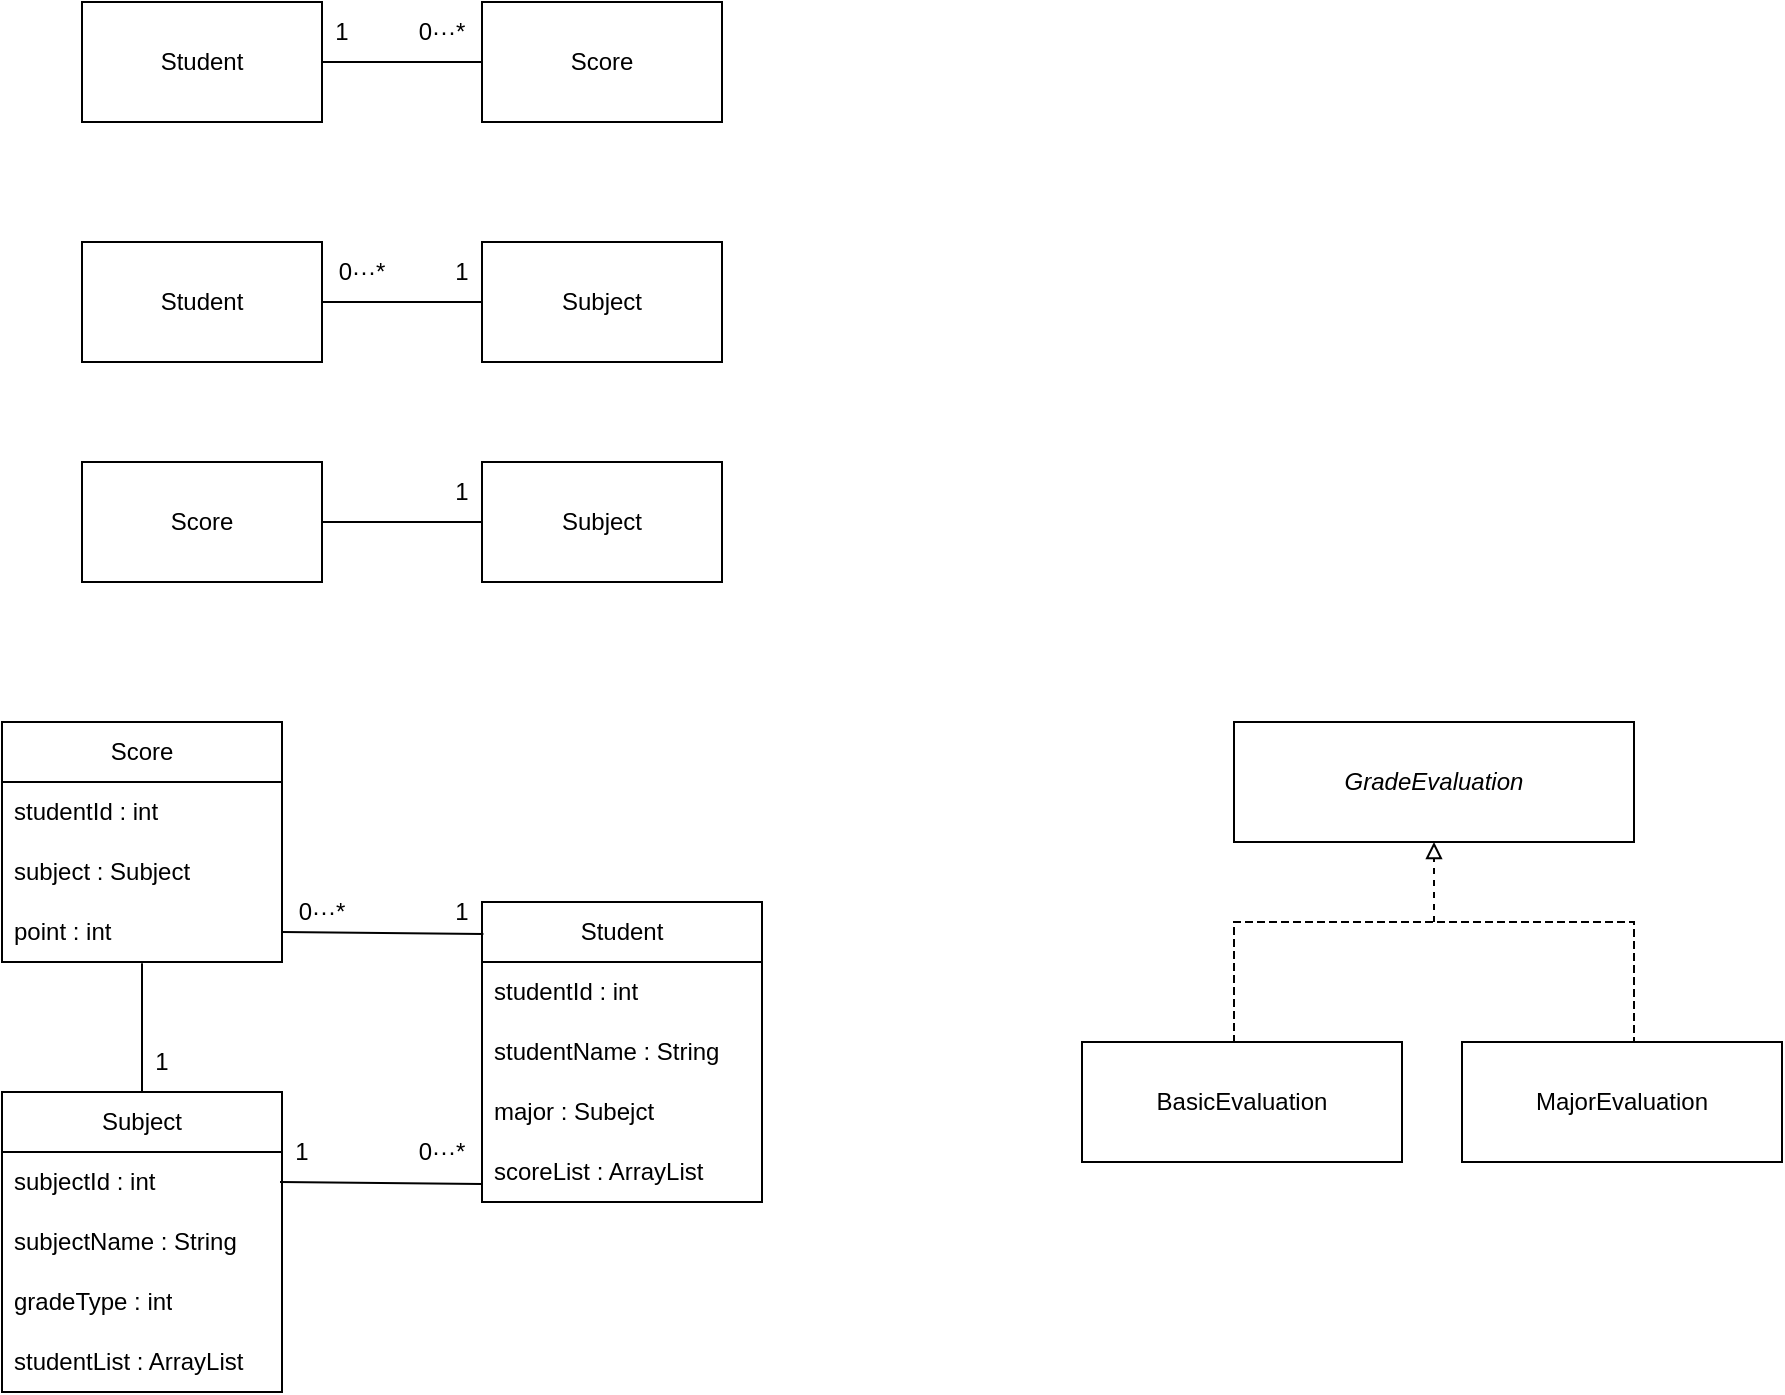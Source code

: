 <mxfile version="22.0.2" type="device">
  <diagram name="페이지-1" id="oSywV1cjLTcT5Pn4wSua">
    <mxGraphModel dx="1100" dy="809" grid="1" gridSize="10" guides="1" tooltips="1" connect="1" arrows="1" fold="1" page="1" pageScale="1" pageWidth="827" pageHeight="1169" math="0" shadow="0">
      <root>
        <mxCell id="0" />
        <mxCell id="1" parent="0" />
        <mxCell id="YqX5ff6sxmqHrNB1nF9U-1" value="Score" style="rounded=0;whiteSpace=wrap;html=1;" vertex="1" parent="1">
          <mxGeometry x="280" y="40" width="120" height="60" as="geometry" />
        </mxCell>
        <mxCell id="YqX5ff6sxmqHrNB1nF9U-2" value="Student" style="rounded=0;whiteSpace=wrap;html=1;" vertex="1" parent="1">
          <mxGeometry x="80" y="40" width="120" height="60" as="geometry" />
        </mxCell>
        <mxCell id="YqX5ff6sxmqHrNB1nF9U-3" value="" style="endArrow=none;html=1;rounded=0;exitX=1;exitY=0.5;exitDx=0;exitDy=0;entryX=0;entryY=0.5;entryDx=0;entryDy=0;" edge="1" parent="1" source="YqX5ff6sxmqHrNB1nF9U-2" target="YqX5ff6sxmqHrNB1nF9U-1">
          <mxGeometry width="50" height="50" relative="1" as="geometry">
            <mxPoint x="350" y="320" as="sourcePoint" />
            <mxPoint x="400" y="270" as="targetPoint" />
          </mxGeometry>
        </mxCell>
        <mxCell id="YqX5ff6sxmqHrNB1nF9U-4" value="1" style="text;html=1;strokeColor=none;fillColor=none;align=center;verticalAlign=middle;whiteSpace=wrap;rounded=0;" vertex="1" parent="1">
          <mxGeometry x="200" y="40" width="20" height="30" as="geometry" />
        </mxCell>
        <mxCell id="YqX5ff6sxmqHrNB1nF9U-5" value="0···*" style="text;html=1;strokeColor=none;fillColor=none;align=center;verticalAlign=middle;whiteSpace=wrap;rounded=0;" vertex="1" parent="1">
          <mxGeometry x="240" y="40" width="40" height="30" as="geometry" />
        </mxCell>
        <mxCell id="YqX5ff6sxmqHrNB1nF9U-6" value="Subject" style="rounded=0;whiteSpace=wrap;html=1;" vertex="1" parent="1">
          <mxGeometry x="280" y="160" width="120" height="60" as="geometry" />
        </mxCell>
        <mxCell id="YqX5ff6sxmqHrNB1nF9U-7" value="Student" style="rounded=0;whiteSpace=wrap;html=1;" vertex="1" parent="1">
          <mxGeometry x="80" y="160" width="120" height="60" as="geometry" />
        </mxCell>
        <mxCell id="YqX5ff6sxmqHrNB1nF9U-8" value="" style="endArrow=none;html=1;rounded=0;exitX=1;exitY=0.5;exitDx=0;exitDy=0;entryX=0;entryY=0.5;entryDx=0;entryDy=0;" edge="1" parent="1" source="YqX5ff6sxmqHrNB1nF9U-7" target="YqX5ff6sxmqHrNB1nF9U-6">
          <mxGeometry width="50" height="50" relative="1" as="geometry">
            <mxPoint x="350" y="440" as="sourcePoint" />
            <mxPoint x="400" y="390" as="targetPoint" />
          </mxGeometry>
        </mxCell>
        <mxCell id="YqX5ff6sxmqHrNB1nF9U-12" value="0···*" style="text;html=1;strokeColor=none;fillColor=none;align=center;verticalAlign=middle;whiteSpace=wrap;rounded=0;" vertex="1" parent="1">
          <mxGeometry x="200" y="160" width="40" height="30" as="geometry" />
        </mxCell>
        <mxCell id="YqX5ff6sxmqHrNB1nF9U-13" value="1" style="text;html=1;strokeColor=none;fillColor=none;align=center;verticalAlign=middle;whiteSpace=wrap;rounded=0;" vertex="1" parent="1">
          <mxGeometry x="260" y="160" width="20" height="30" as="geometry" />
        </mxCell>
        <mxCell id="YqX5ff6sxmqHrNB1nF9U-14" value="Subject" style="rounded=0;whiteSpace=wrap;html=1;" vertex="1" parent="1">
          <mxGeometry x="280" y="270" width="120" height="60" as="geometry" />
        </mxCell>
        <mxCell id="YqX5ff6sxmqHrNB1nF9U-15" value="Score" style="rounded=0;whiteSpace=wrap;html=1;" vertex="1" parent="1">
          <mxGeometry x="80" y="270" width="120" height="60" as="geometry" />
        </mxCell>
        <mxCell id="YqX5ff6sxmqHrNB1nF9U-16" value="" style="endArrow=none;html=1;rounded=0;exitX=1;exitY=0.5;exitDx=0;exitDy=0;entryX=0;entryY=0.5;entryDx=0;entryDy=0;" edge="1" parent="1" source="YqX5ff6sxmqHrNB1nF9U-15" target="YqX5ff6sxmqHrNB1nF9U-14">
          <mxGeometry width="50" height="50" relative="1" as="geometry">
            <mxPoint x="350" y="550" as="sourcePoint" />
            <mxPoint x="400" y="500" as="targetPoint" />
          </mxGeometry>
        </mxCell>
        <mxCell id="YqX5ff6sxmqHrNB1nF9U-18" value="1" style="text;html=1;strokeColor=none;fillColor=none;align=center;verticalAlign=middle;whiteSpace=wrap;rounded=0;" vertex="1" parent="1">
          <mxGeometry x="260" y="270" width="20" height="30" as="geometry" />
        </mxCell>
        <mxCell id="YqX5ff6sxmqHrNB1nF9U-20" value="Score" style="swimlane;fontStyle=0;childLayout=stackLayout;horizontal=1;startSize=30;horizontalStack=0;resizeParent=1;resizeParentMax=0;resizeLast=0;collapsible=1;marginBottom=0;whiteSpace=wrap;html=1;" vertex="1" parent="1">
          <mxGeometry x="40" y="400" width="140" height="120" as="geometry" />
        </mxCell>
        <mxCell id="YqX5ff6sxmqHrNB1nF9U-21" value="studentId : int" style="text;strokeColor=none;fillColor=none;align=left;verticalAlign=middle;spacingLeft=4;spacingRight=4;overflow=hidden;points=[[0,0.5],[1,0.5]];portConstraint=eastwest;rotatable=0;whiteSpace=wrap;html=1;" vertex="1" parent="YqX5ff6sxmqHrNB1nF9U-20">
          <mxGeometry y="30" width="140" height="30" as="geometry" />
        </mxCell>
        <mxCell id="YqX5ff6sxmqHrNB1nF9U-22" value="subject : Subject" style="text;strokeColor=none;fillColor=none;align=left;verticalAlign=middle;spacingLeft=4;spacingRight=4;overflow=hidden;points=[[0,0.5],[1,0.5]];portConstraint=eastwest;rotatable=0;whiteSpace=wrap;html=1;" vertex="1" parent="YqX5ff6sxmqHrNB1nF9U-20">
          <mxGeometry y="60" width="140" height="30" as="geometry" />
        </mxCell>
        <mxCell id="YqX5ff6sxmqHrNB1nF9U-23" value="point : int" style="text;strokeColor=none;fillColor=none;align=left;verticalAlign=middle;spacingLeft=4;spacingRight=4;overflow=hidden;points=[[0,0.5],[1,0.5]];portConstraint=eastwest;rotatable=0;whiteSpace=wrap;html=1;" vertex="1" parent="YqX5ff6sxmqHrNB1nF9U-20">
          <mxGeometry y="90" width="140" height="30" as="geometry" />
        </mxCell>
        <mxCell id="YqX5ff6sxmqHrNB1nF9U-24" value="Subject" style="swimlane;fontStyle=0;childLayout=stackLayout;horizontal=1;startSize=30;horizontalStack=0;resizeParent=1;resizeParentMax=0;resizeLast=0;collapsible=1;marginBottom=0;whiteSpace=wrap;html=1;" vertex="1" parent="1">
          <mxGeometry x="40" y="585" width="140" height="150" as="geometry" />
        </mxCell>
        <mxCell id="YqX5ff6sxmqHrNB1nF9U-25" value="subjectId : int" style="text;strokeColor=none;fillColor=none;align=left;verticalAlign=middle;spacingLeft=4;spacingRight=4;overflow=hidden;points=[[0,0.5],[1,0.5]];portConstraint=eastwest;rotatable=0;whiteSpace=wrap;html=1;" vertex="1" parent="YqX5ff6sxmqHrNB1nF9U-24">
          <mxGeometry y="30" width="140" height="30" as="geometry" />
        </mxCell>
        <mxCell id="YqX5ff6sxmqHrNB1nF9U-26" value="subjectName : String" style="text;strokeColor=none;fillColor=none;align=left;verticalAlign=middle;spacingLeft=4;spacingRight=4;overflow=hidden;points=[[0,0.5],[1,0.5]];portConstraint=eastwest;rotatable=0;whiteSpace=wrap;html=1;" vertex="1" parent="YqX5ff6sxmqHrNB1nF9U-24">
          <mxGeometry y="60" width="140" height="30" as="geometry" />
        </mxCell>
        <mxCell id="YqX5ff6sxmqHrNB1nF9U-27" value="gradeType : int" style="text;strokeColor=none;fillColor=none;align=left;verticalAlign=middle;spacingLeft=4;spacingRight=4;overflow=hidden;points=[[0,0.5],[1,0.5]];portConstraint=eastwest;rotatable=0;whiteSpace=wrap;html=1;" vertex="1" parent="YqX5ff6sxmqHrNB1nF9U-24">
          <mxGeometry y="90" width="140" height="30" as="geometry" />
        </mxCell>
        <mxCell id="YqX5ff6sxmqHrNB1nF9U-28" value="studentList : ArrayList" style="text;strokeColor=none;fillColor=none;align=left;verticalAlign=middle;spacingLeft=4;spacingRight=4;overflow=hidden;points=[[0,0.5],[1,0.5]];portConstraint=eastwest;rotatable=0;whiteSpace=wrap;html=1;" vertex="1" parent="YqX5ff6sxmqHrNB1nF9U-24">
          <mxGeometry y="120" width="140" height="30" as="geometry" />
        </mxCell>
        <mxCell id="YqX5ff6sxmqHrNB1nF9U-29" value="" style="endArrow=none;html=1;rounded=0;exitX=0.5;exitY=0;exitDx=0;exitDy=0;entryX=0.5;entryY=1.022;entryDx=0;entryDy=0;entryPerimeter=0;" edge="1" parent="1" source="YqX5ff6sxmqHrNB1nF9U-24" target="YqX5ff6sxmqHrNB1nF9U-23">
          <mxGeometry width="50" height="50" relative="1" as="geometry">
            <mxPoint x="390" y="440" as="sourcePoint" />
            <mxPoint x="110" y="530" as="targetPoint" />
          </mxGeometry>
        </mxCell>
        <mxCell id="YqX5ff6sxmqHrNB1nF9U-30" value="1" style="text;html=1;strokeColor=none;fillColor=none;align=center;verticalAlign=middle;whiteSpace=wrap;rounded=0;" vertex="1" parent="1">
          <mxGeometry x="110" y="554.5" width="20" height="30" as="geometry" />
        </mxCell>
        <mxCell id="YqX5ff6sxmqHrNB1nF9U-31" value="Student" style="swimlane;fontStyle=0;childLayout=stackLayout;horizontal=1;startSize=30;horizontalStack=0;resizeParent=1;resizeParentMax=0;resizeLast=0;collapsible=1;marginBottom=0;whiteSpace=wrap;html=1;" vertex="1" parent="1">
          <mxGeometry x="280" y="490" width="140" height="150" as="geometry" />
        </mxCell>
        <mxCell id="YqX5ff6sxmqHrNB1nF9U-32" value="studentId : int" style="text;strokeColor=none;fillColor=none;align=left;verticalAlign=middle;spacingLeft=4;spacingRight=4;overflow=hidden;points=[[0,0.5],[1,0.5]];portConstraint=eastwest;rotatable=0;whiteSpace=wrap;html=1;" vertex="1" parent="YqX5ff6sxmqHrNB1nF9U-31">
          <mxGeometry y="30" width="140" height="30" as="geometry" />
        </mxCell>
        <mxCell id="YqX5ff6sxmqHrNB1nF9U-33" value="studentName : String" style="text;strokeColor=none;fillColor=none;align=left;verticalAlign=middle;spacingLeft=4;spacingRight=4;overflow=hidden;points=[[0,0.5],[1,0.5]];portConstraint=eastwest;rotatable=0;whiteSpace=wrap;html=1;" vertex="1" parent="YqX5ff6sxmqHrNB1nF9U-31">
          <mxGeometry y="60" width="140" height="30" as="geometry" />
        </mxCell>
        <mxCell id="YqX5ff6sxmqHrNB1nF9U-34" value="major : Subejct" style="text;strokeColor=none;fillColor=none;align=left;verticalAlign=middle;spacingLeft=4;spacingRight=4;overflow=hidden;points=[[0,0.5],[1,0.5]];portConstraint=eastwest;rotatable=0;whiteSpace=wrap;html=1;" vertex="1" parent="YqX5ff6sxmqHrNB1nF9U-31">
          <mxGeometry y="90" width="140" height="30" as="geometry" />
        </mxCell>
        <mxCell id="YqX5ff6sxmqHrNB1nF9U-35" value="scoreList : ArrayList" style="text;strokeColor=none;fillColor=none;align=left;verticalAlign=middle;spacingLeft=4;spacingRight=4;overflow=hidden;points=[[0,0.5],[1,0.5]];portConstraint=eastwest;rotatable=0;whiteSpace=wrap;html=1;" vertex="1" parent="YqX5ff6sxmqHrNB1nF9U-31">
          <mxGeometry y="120" width="140" height="30" as="geometry" />
        </mxCell>
        <mxCell id="YqX5ff6sxmqHrNB1nF9U-36" value="" style="endArrow=none;html=1;rounded=0;exitX=1;exitY=0.5;exitDx=0;exitDy=0;entryX=0.005;entryY=0.107;entryDx=0;entryDy=0;entryPerimeter=0;" edge="1" parent="1" source="YqX5ff6sxmqHrNB1nF9U-23" target="YqX5ff6sxmqHrNB1nF9U-31">
          <mxGeometry width="50" height="50" relative="1" as="geometry">
            <mxPoint x="184" y="499" as="sourcePoint" />
            <mxPoint x="280" y="500" as="targetPoint" />
          </mxGeometry>
        </mxCell>
        <mxCell id="YqX5ff6sxmqHrNB1nF9U-37" value="" style="endArrow=none;html=1;rounded=0;exitX=1;exitY=0.5;exitDx=0;exitDy=0;entryX=0.005;entryY=0.107;entryDx=0;entryDy=0;entryPerimeter=0;" edge="1" parent="1">
          <mxGeometry width="50" height="50" relative="1" as="geometry">
            <mxPoint x="179" y="630" as="sourcePoint" />
            <mxPoint x="280" y="631" as="targetPoint" />
          </mxGeometry>
        </mxCell>
        <mxCell id="YqX5ff6sxmqHrNB1nF9U-38" value="0···*" style="text;html=1;strokeColor=none;fillColor=none;align=center;verticalAlign=middle;whiteSpace=wrap;rounded=0;" vertex="1" parent="1">
          <mxGeometry x="240" y="600" width="40" height="30" as="geometry" />
        </mxCell>
        <mxCell id="YqX5ff6sxmqHrNB1nF9U-39" value="1" style="text;html=1;strokeColor=none;fillColor=none;align=center;verticalAlign=middle;whiteSpace=wrap;rounded=0;" vertex="1" parent="1">
          <mxGeometry x="180" y="600" width="20" height="30" as="geometry" />
        </mxCell>
        <mxCell id="YqX5ff6sxmqHrNB1nF9U-40" value="0···*" style="text;html=1;strokeColor=none;fillColor=none;align=center;verticalAlign=middle;whiteSpace=wrap;rounded=0;" vertex="1" parent="1">
          <mxGeometry x="180" y="480" width="40" height="30" as="geometry" />
        </mxCell>
        <mxCell id="YqX5ff6sxmqHrNB1nF9U-41" value="1" style="text;html=1;strokeColor=none;fillColor=none;align=center;verticalAlign=middle;whiteSpace=wrap;rounded=0;" vertex="1" parent="1">
          <mxGeometry x="260" y="480" width="20" height="30" as="geometry" />
        </mxCell>
        <mxCell id="YqX5ff6sxmqHrNB1nF9U-42" value="&lt;i&gt;GradeEvaluation&lt;/i&gt;" style="rounded=0;whiteSpace=wrap;html=1;" vertex="1" parent="1">
          <mxGeometry x="656" y="400" width="200" height="60" as="geometry" />
        </mxCell>
        <mxCell id="YqX5ff6sxmqHrNB1nF9U-45" value="" style="endArrow=block;html=1;rounded=0;entryX=0.5;entryY=1;entryDx=0;entryDy=0;endFill=0;dashed=1;exitX=0.5;exitY=1;exitDx=0;exitDy=0;" edge="1" parent="1" source="YqX5ff6sxmqHrNB1nF9U-46" target="YqX5ff6sxmqHrNB1nF9U-42">
          <mxGeometry width="50" height="50" relative="1" as="geometry">
            <mxPoint x="756" y="560" as="sourcePoint" />
            <mxPoint x="576" y="590" as="targetPoint" />
          </mxGeometry>
        </mxCell>
        <mxCell id="YqX5ff6sxmqHrNB1nF9U-46" value="" style="shape=partialRectangle;whiteSpace=wrap;html=1;bottom=1;right=1;left=1;top=0;fillColor=none;routingCenterX=-0.5;rotation=-180;dashed=1;" vertex="1" parent="1">
          <mxGeometry x="656" y="500" width="200" height="60" as="geometry" />
        </mxCell>
        <mxCell id="YqX5ff6sxmqHrNB1nF9U-47" value="BasicEvaluation" style="rounded=0;whiteSpace=wrap;html=1;" vertex="1" parent="1">
          <mxGeometry x="580" y="560" width="160" height="60" as="geometry" />
        </mxCell>
        <mxCell id="YqX5ff6sxmqHrNB1nF9U-48" value="MajorEvaluation" style="rounded=0;whiteSpace=wrap;html=1;" vertex="1" parent="1">
          <mxGeometry x="770" y="560" width="160" height="60" as="geometry" />
        </mxCell>
      </root>
    </mxGraphModel>
  </diagram>
</mxfile>
